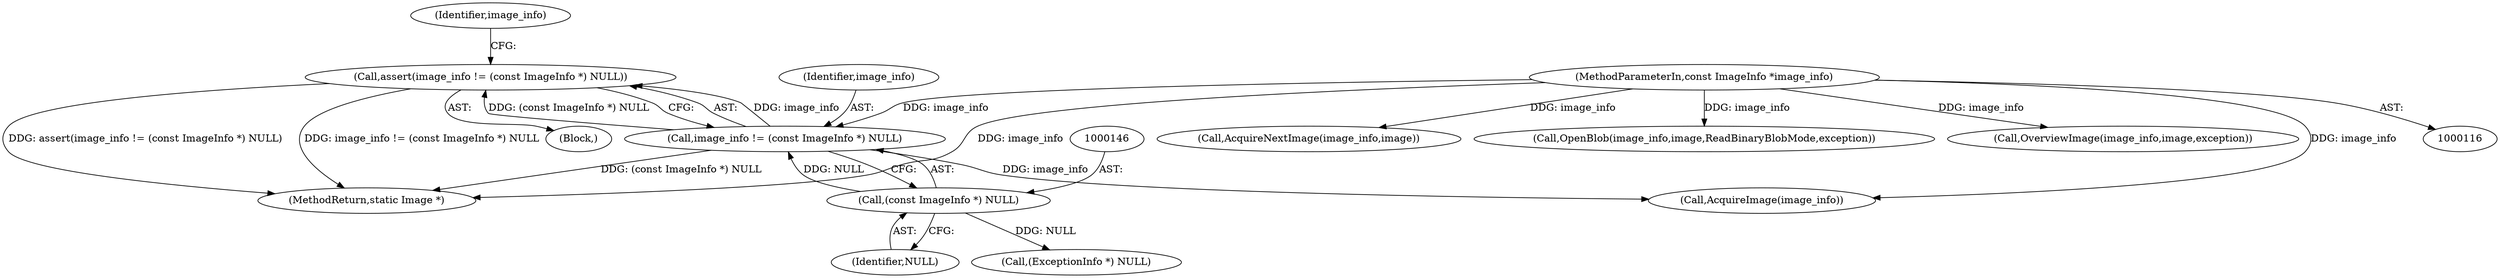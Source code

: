 digraph "0_ImageMagick_f6e9d0d9955e85bdd7540b251cd50d598dacc5e6_43@API" {
"1000142" [label="(Call,assert(image_info != (const ImageInfo *) NULL))"];
"1000143" [label="(Call,image_info != (const ImageInfo *) NULL)"];
"1000117" [label="(MethodParameterIn,const ImageInfo *image_info)"];
"1000145" [label="(Call,(const ImageInfo *) NULL)"];
"1000144" [label="(Identifier,image_info)"];
"1000868" [label="(Call,AcquireNextImage(image_info,image))"];
"1000142" [label="(Call,assert(image_info != (const ImageInfo *) NULL))"];
"1000147" [label="(Identifier,NULL)"];
"1000117" [label="(MethodParameterIn,const ImageInfo *image_info)"];
"1000183" [label="(Call,AcquireImage(image_info))"];
"1000172" [label="(Call,(ExceptionInfo *) NULL)"];
"1000119" [label="(Block,)"];
"1000187" [label="(Call,OpenBlob(image_info,image,ReadBinaryBlobMode,exception))"];
"1000143" [label="(Call,image_info != (const ImageInfo *) NULL)"];
"1000946" [label="(Call,OverviewImage(image_info,image,exception))"];
"1000145" [label="(Call,(const ImageInfo *) NULL)"];
"1000151" [label="(Identifier,image_info)"];
"1001481" [label="(MethodReturn,static Image *)"];
"1000142" -> "1000119"  [label="AST: "];
"1000142" -> "1000143"  [label="CFG: "];
"1000143" -> "1000142"  [label="AST: "];
"1000151" -> "1000142"  [label="CFG: "];
"1000142" -> "1001481"  [label="DDG: assert(image_info != (const ImageInfo *) NULL)"];
"1000142" -> "1001481"  [label="DDG: image_info != (const ImageInfo *) NULL"];
"1000143" -> "1000142"  [label="DDG: image_info"];
"1000143" -> "1000142"  [label="DDG: (const ImageInfo *) NULL"];
"1000143" -> "1000145"  [label="CFG: "];
"1000144" -> "1000143"  [label="AST: "];
"1000145" -> "1000143"  [label="AST: "];
"1000143" -> "1001481"  [label="DDG: (const ImageInfo *) NULL"];
"1000117" -> "1000143"  [label="DDG: image_info"];
"1000145" -> "1000143"  [label="DDG: NULL"];
"1000143" -> "1000183"  [label="DDG: image_info"];
"1000117" -> "1000116"  [label="AST: "];
"1000117" -> "1001481"  [label="DDG: image_info"];
"1000117" -> "1000183"  [label="DDG: image_info"];
"1000117" -> "1000187"  [label="DDG: image_info"];
"1000117" -> "1000868"  [label="DDG: image_info"];
"1000117" -> "1000946"  [label="DDG: image_info"];
"1000145" -> "1000147"  [label="CFG: "];
"1000146" -> "1000145"  [label="AST: "];
"1000147" -> "1000145"  [label="AST: "];
"1000145" -> "1000172"  [label="DDG: NULL"];
}
